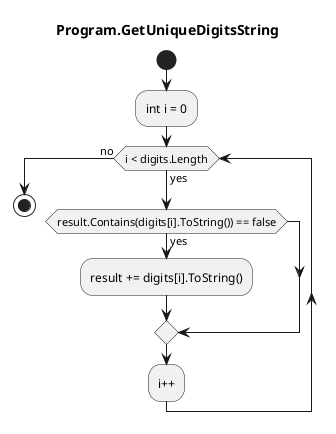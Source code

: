 @startuml Program.GetUniqueDigitsString
title Program.GetUniqueDigitsString
start
:int i = 0;
while (i < digits.Length) is (yes)
    if (result.Contains(digits[i].ToString()) == false) then (yes)
        :result += digits[i].ToString();
    endif
:i++;
endwhile (no)
stop
@enduml
